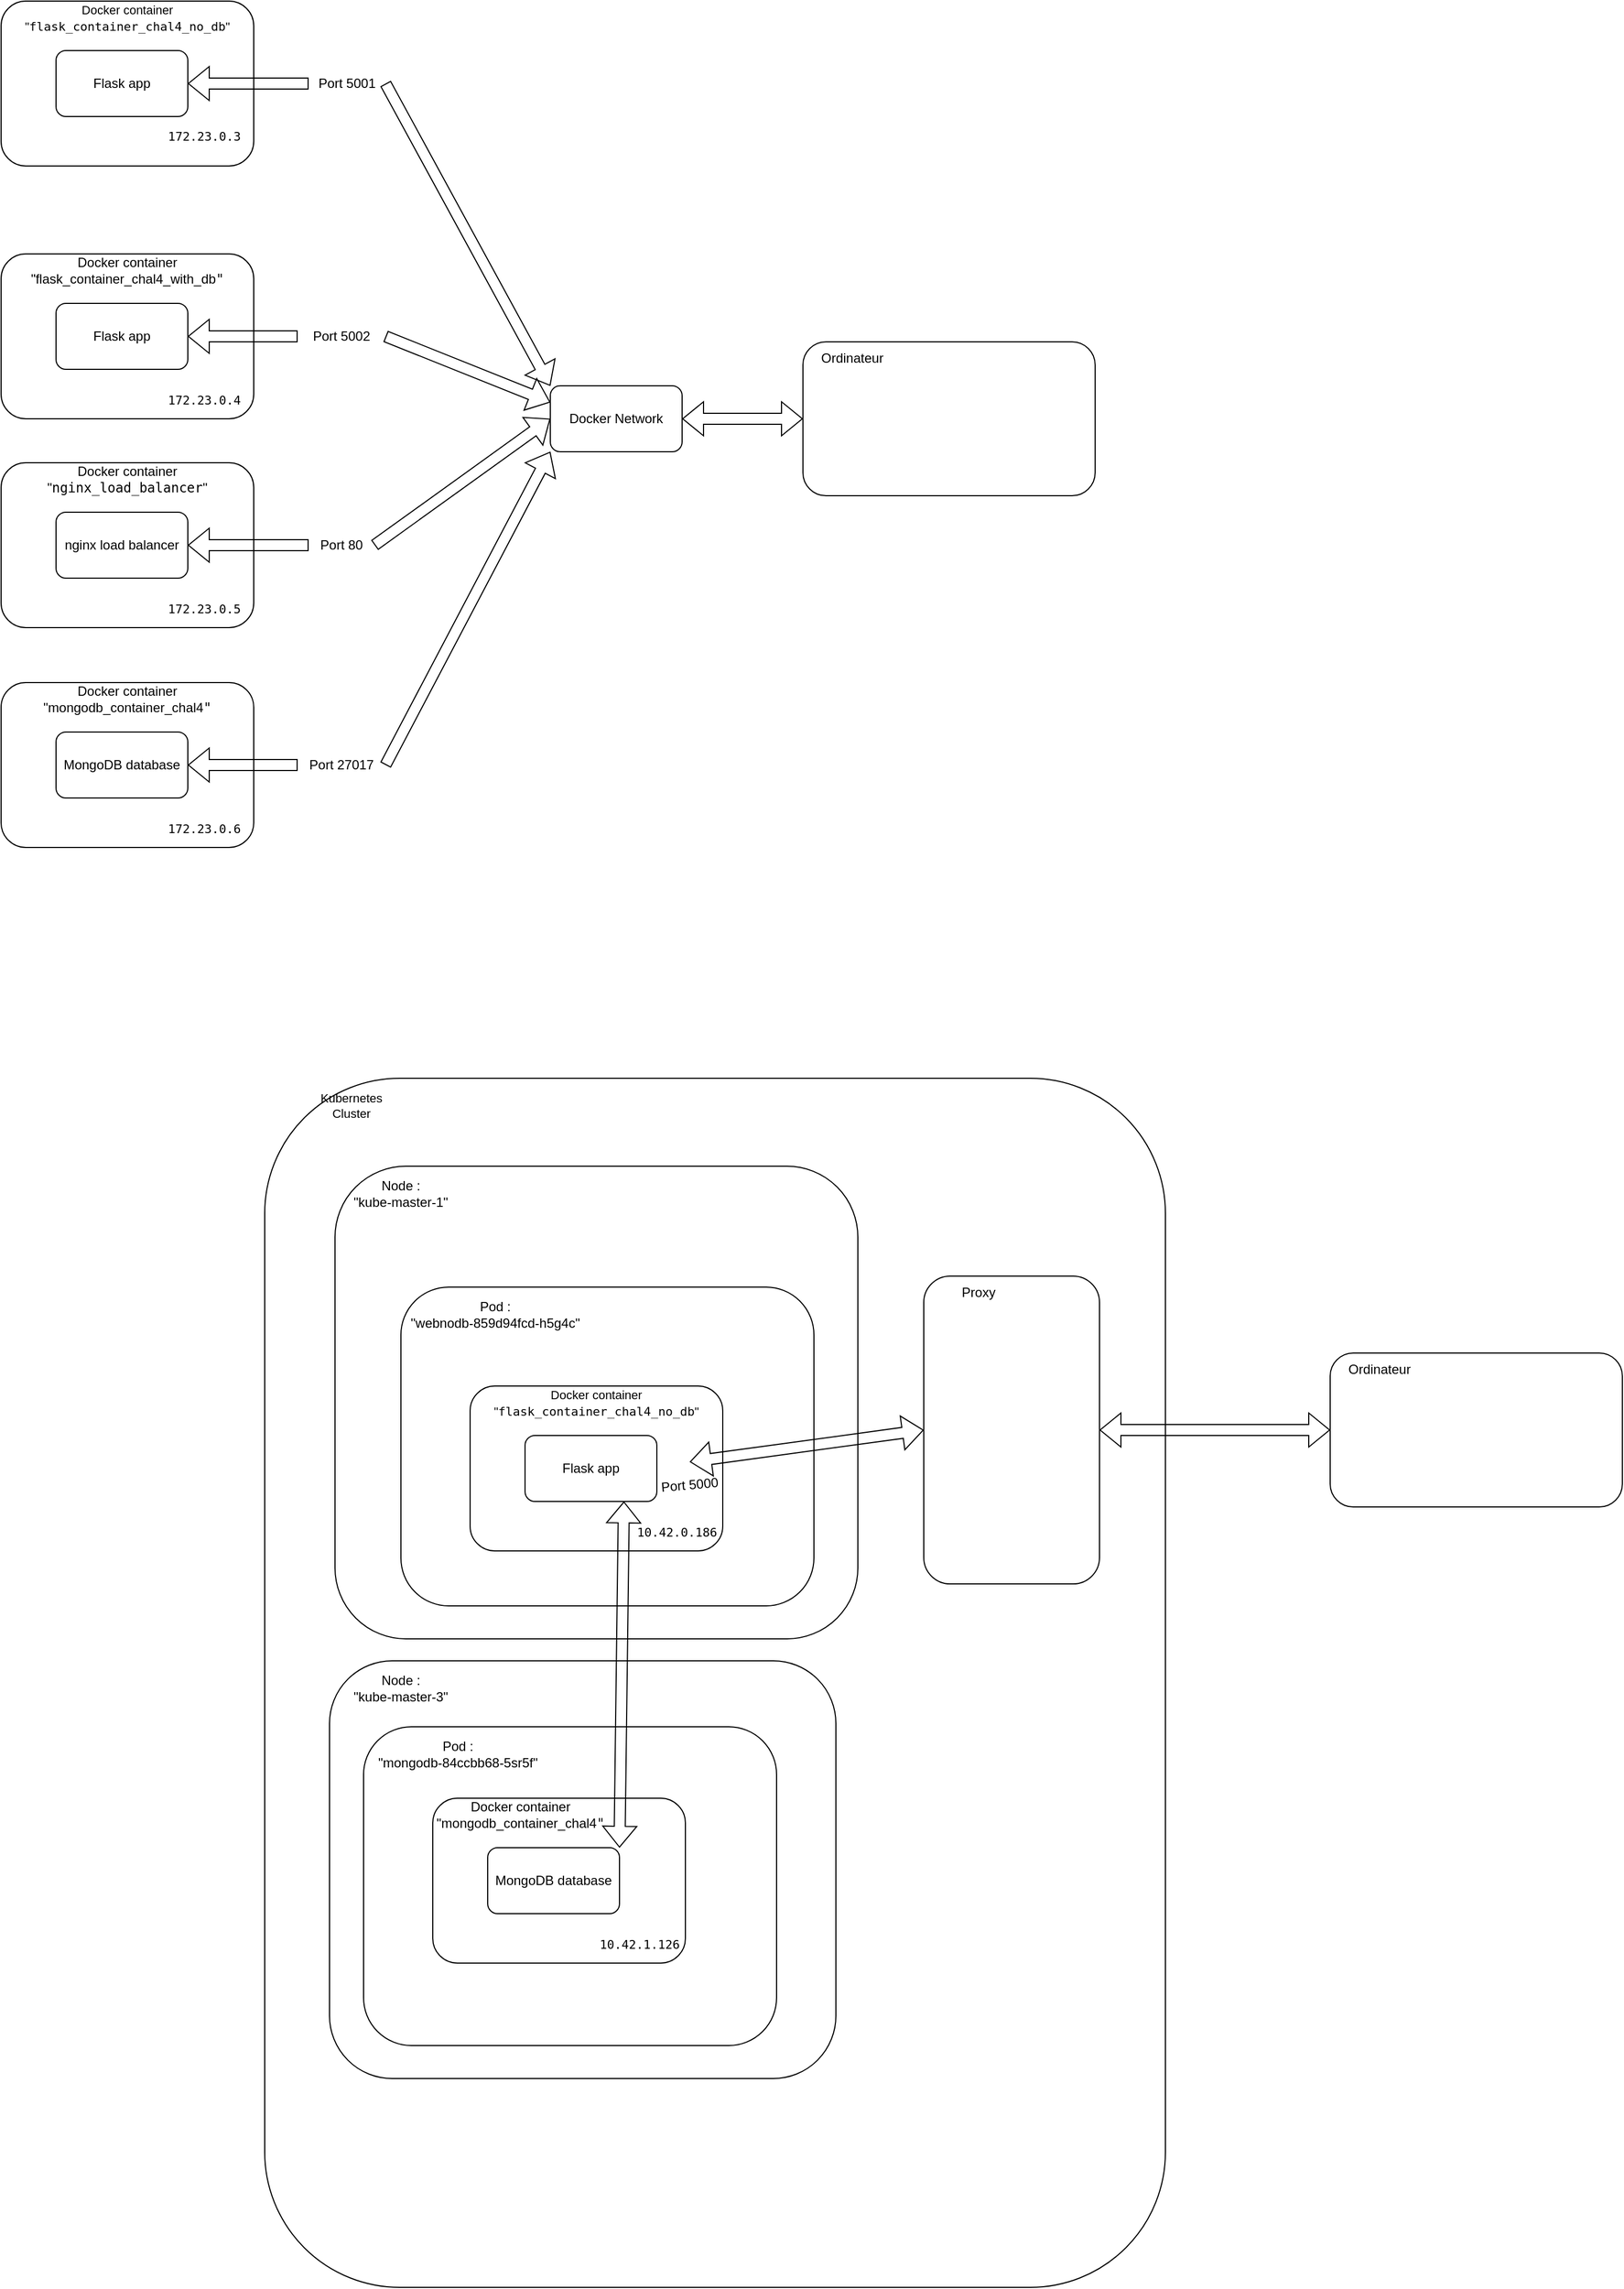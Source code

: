 <mxfile version="20.4.0" type="device"><diagram id="OvAZLeVrkBpRpsZLq1O3" name="Page-1"><mxGraphModel dx="1778" dy="988" grid="1" gridSize="10" guides="1" tooltips="1" connect="1" arrows="1" fold="1" page="1" pageScale="1" pageWidth="827" pageHeight="1169" math="0" shadow="0"><root><mxCell id="0"/><mxCell id="1" parent="0"/><mxCell id="hLTfQiP5Dwc-c_Y_wU-C-20" value="" style="rounded=1;whiteSpace=wrap;html=1;fontSize=11;" parent="1" vertex="1"><mxGeometry x="290" y="1110" width="820" height="1100" as="geometry"/></mxCell><mxCell id="QZb4LruDhkSxscPUbH-3-3" value="" style="rounded=1;whiteSpace=wrap;html=1;" parent="1" vertex="1"><mxGeometry x="50" y="130" width="230" height="150" as="geometry"/></mxCell><mxCell id="QZb4LruDhkSxscPUbH-3-2" value="&lt;font style=&quot;font-size: 11px;&quot;&gt;Docker container&lt;br&gt;&quot;&lt;span style=&quot;font-family: monospace;&quot;&gt;&lt;span style=&quot;background-color: rgb(255, 255, 255);&quot;&gt;flask_container_chal4_no_db&lt;/span&gt;&lt;/span&gt;&quot;&lt;/font&gt;" style="text;html=1;strokeColor=none;fillColor=none;align=center;verticalAlign=middle;whiteSpace=wrap;rounded=0;" parent="1" vertex="1"><mxGeometry x="110" y="130" width="110" height="30" as="geometry"/></mxCell><mxCell id="QZb4LruDhkSxscPUbH-3-4" value="Flask app" style="rounded=1;whiteSpace=wrap;html=1;" parent="1" vertex="1"><mxGeometry x="100" y="175" width="120" height="60" as="geometry"/></mxCell><mxCell id="QZb4LruDhkSxscPUbH-3-5" value="" style="rounded=1;whiteSpace=wrap;html=1;" parent="1" vertex="1"><mxGeometry x="780" y="440" width="266" height="140" as="geometry"/></mxCell><mxCell id="QZb4LruDhkSxscPUbH-3-6" value="Ordinateur" style="text;html=1;strokeColor=none;fillColor=none;align=center;verticalAlign=middle;whiteSpace=wrap;rounded=0;" parent="1" vertex="1"><mxGeometry x="790" y="440" width="70" height="30" as="geometry"/></mxCell><mxCell id="QZb4LruDhkSxscPUbH-3-7" value="" style="shape=flexArrow;endArrow=classic;startArrow=none;html=1;rounded=0;exitX=1;exitY=0.5;exitDx=0;exitDy=0;entryX=0;entryY=0;entryDx=0;entryDy=0;endSize=6;startSize=6;" parent="1" source="QZb4LruDhkSxscPUbH-3-8" target="QZb4LruDhkSxscPUbH-3-15" edge="1"><mxGeometry width="100" height="100" relative="1" as="geometry"><mxPoint x="350" y="220" as="sourcePoint"/><mxPoint x="540" y="280" as="targetPoint"/></mxGeometry></mxCell><mxCell id="QZb4LruDhkSxscPUbH-3-8" value="Port 5001" style="text;html=1;strokeColor=none;fillColor=none;align=center;verticalAlign=middle;whiteSpace=wrap;rounded=0;" parent="1" vertex="1"><mxGeometry x="330" y="190" width="70" height="30" as="geometry"/></mxCell><mxCell id="QZb4LruDhkSxscPUbH-3-9" value="" style="shape=flexArrow;endArrow=none;startArrow=classic;html=1;rounded=0;exitX=1;exitY=0.5;exitDx=0;exitDy=0;entryX=0;entryY=0.5;entryDx=0;entryDy=0;" parent="1" source="QZb4LruDhkSxscPUbH-3-4" target="QZb4LruDhkSxscPUbH-3-8" edge="1"><mxGeometry width="100" height="100" relative="1" as="geometry"><mxPoint x="220" y="255" as="sourcePoint"/><mxPoint x="404" y="255" as="targetPoint"/></mxGeometry></mxCell><mxCell id="QZb4LruDhkSxscPUbH-3-12" value="" style="rounded=1;whiteSpace=wrap;html=1;" parent="1" vertex="1"><mxGeometry x="50" y="360" width="230" height="150" as="geometry"/></mxCell><mxCell id="QZb4LruDhkSxscPUbH-3-13" value="Flask app" style="rounded=1;whiteSpace=wrap;html=1;" parent="1" vertex="1"><mxGeometry x="100" y="405" width="120" height="60" as="geometry"/></mxCell><mxCell id="QZb4LruDhkSxscPUbH-3-14" value="Docker container &quot;flask_container_chal4_with_db&lt;span style=&quot;font-family:monospace&quot;&gt;&lt;span style=&quot;background-color: rgb(255, 255, 255);&quot;&gt;&quot;&lt;/span&gt;&lt;br&gt;&lt;/span&gt;" style="text;html=1;strokeColor=none;fillColor=none;align=center;verticalAlign=middle;whiteSpace=wrap;rounded=0;" parent="1" vertex="1"><mxGeometry x="85" y="360" width="160" height="30" as="geometry"/></mxCell><mxCell id="QZb4LruDhkSxscPUbH-3-15" value="Docker Network" style="rounded=1;whiteSpace=wrap;html=1;" parent="1" vertex="1"><mxGeometry x="550" y="480" width="120" height="60" as="geometry"/></mxCell><mxCell id="QZb4LruDhkSxscPUbH-3-18" value="" style="shape=flexArrow;endArrow=classic;startArrow=none;html=1;rounded=0;exitX=1;exitY=0.5;exitDx=0;exitDy=0;entryX=0;entryY=0.25;entryDx=0;entryDy=0;" parent="1" source="QZb4LruDhkSxscPUbH-3-16" target="QZb4LruDhkSxscPUbH-3-15" edge="1"><mxGeometry width="100" height="100" relative="1" as="geometry"><mxPoint x="300" y="380" as="sourcePoint"/><mxPoint x="540" y="280" as="targetPoint"/></mxGeometry></mxCell><mxCell id="QZb4LruDhkSxscPUbH-3-16" value="Port 5002" style="text;html=1;strokeColor=none;fillColor=none;align=center;verticalAlign=middle;whiteSpace=wrap;rounded=0;" parent="1" vertex="1"><mxGeometry x="320" y="420" width="80" height="30" as="geometry"/></mxCell><mxCell id="QZb4LruDhkSxscPUbH-3-19" value="" style="shape=flexArrow;endArrow=none;startArrow=classic;html=1;rounded=0;exitX=1;exitY=0.5;exitDx=0;exitDy=0;entryX=0;entryY=0.5;entryDx=0;entryDy=0;" parent="1" source="QZb4LruDhkSxscPUbH-3-13" target="QZb4LruDhkSxscPUbH-3-16" edge="1"><mxGeometry width="100" height="100" relative="1" as="geometry"><mxPoint x="220" y="355" as="sourcePoint"/><mxPoint x="480" y="280" as="targetPoint"/></mxGeometry></mxCell><mxCell id="QZb4LruDhkSxscPUbH-3-20" value="" style="shape=flexArrow;endArrow=classic;startArrow=classic;html=1;rounded=0;entryX=0;entryY=0.5;entryDx=0;entryDy=0;exitX=1;exitY=0.5;exitDx=0;exitDy=0;" parent="1" source="QZb4LruDhkSxscPUbH-3-15" target="QZb4LruDhkSxscPUbH-3-5" edge="1"><mxGeometry width="100" height="100" relative="1" as="geometry"><mxPoint x="310" y="610" as="sourcePoint"/><mxPoint x="410" y="510" as="targetPoint"/></mxGeometry></mxCell><mxCell id="hLTfQiP5Dwc-c_Y_wU-C-1" value="" style="rounded=1;whiteSpace=wrap;html=1;" parent="1" vertex="1"><mxGeometry x="50" y="550" width="230" height="150" as="geometry"/></mxCell><mxCell id="hLTfQiP5Dwc-c_Y_wU-C-2" value="Docker container&lt;br&gt;&quot;&lt;span style=&quot;font-family:monospace&quot;&gt;&lt;span style=&quot;background-color: rgb(255, 255, 255);&quot;&gt;nginx_load_balancer&lt;/span&gt;&lt;/span&gt;&lt;span style=&quot;background-color: initial;&quot;&gt;&quot;&lt;/span&gt;" style="text;html=1;strokeColor=none;fillColor=none;align=center;verticalAlign=middle;whiteSpace=wrap;rounded=0;" parent="1" vertex="1"><mxGeometry x="110" y="550" width="110" height="30" as="geometry"/></mxCell><mxCell id="hLTfQiP5Dwc-c_Y_wU-C-3" value="nginx load balancer" style="rounded=1;whiteSpace=wrap;html=1;" parent="1" vertex="1"><mxGeometry x="100" y="595" width="120" height="60" as="geometry"/></mxCell><mxCell id="hLTfQiP5Dwc-c_Y_wU-C-4" value="" style="shape=flexArrow;endArrow=classic;startArrow=none;html=1;rounded=0;exitX=1;exitY=0.5;exitDx=0;exitDy=0;entryX=0;entryY=0.5;entryDx=0;entryDy=0;endSize=6;startSize=6;" parent="1" source="hLTfQiP5Dwc-c_Y_wU-C-5" target="QZb4LruDhkSxscPUbH-3-15" edge="1"><mxGeometry width="100" height="100" relative="1" as="geometry"><mxPoint x="350" y="710" as="sourcePoint"/><mxPoint x="540" y="770" as="targetPoint"/></mxGeometry></mxCell><mxCell id="hLTfQiP5Dwc-c_Y_wU-C-5" value="Port 80" style="text;html=1;strokeColor=none;fillColor=none;align=center;verticalAlign=middle;whiteSpace=wrap;rounded=0;" parent="1" vertex="1"><mxGeometry x="330" y="610" width="60" height="30" as="geometry"/></mxCell><mxCell id="hLTfQiP5Dwc-c_Y_wU-C-6" value="" style="shape=flexArrow;endArrow=none;startArrow=classic;html=1;rounded=0;exitX=1;exitY=0.5;exitDx=0;exitDy=0;entryX=0;entryY=0.5;entryDx=0;entryDy=0;" parent="1" source="hLTfQiP5Dwc-c_Y_wU-C-3" target="hLTfQiP5Dwc-c_Y_wU-C-5" edge="1"><mxGeometry width="100" height="100" relative="1" as="geometry"><mxPoint x="220" y="675" as="sourcePoint"/><mxPoint x="404" y="675" as="targetPoint"/></mxGeometry></mxCell><mxCell id="hLTfQiP5Dwc-c_Y_wU-C-7" value="" style="rounded=1;whiteSpace=wrap;html=1;" parent="1" vertex="1"><mxGeometry x="50" y="750" width="230" height="150" as="geometry"/></mxCell><mxCell id="hLTfQiP5Dwc-c_Y_wU-C-8" value="MongoDB database" style="rounded=1;whiteSpace=wrap;html=1;" parent="1" vertex="1"><mxGeometry x="100" y="795" width="120" height="60" as="geometry"/></mxCell><mxCell id="hLTfQiP5Dwc-c_Y_wU-C-9" value="Docker container &quot;mongodb_container_chal4&lt;span style=&quot;font-family:monospace&quot;&gt;&lt;span style=&quot;background-color: rgb(255, 255, 255);&quot;&gt;&quot;&lt;/span&gt;&lt;br&gt;&lt;/span&gt;" style="text;html=1;strokeColor=none;fillColor=none;align=center;verticalAlign=middle;whiteSpace=wrap;rounded=0;" parent="1" vertex="1"><mxGeometry x="85" y="750" width="160" height="30" as="geometry"/></mxCell><mxCell id="hLTfQiP5Dwc-c_Y_wU-C-10" value="" style="shape=flexArrow;endArrow=classic;startArrow=none;html=1;rounded=0;exitX=1;exitY=0.5;exitDx=0;exitDy=0;entryX=0;entryY=1;entryDx=0;entryDy=0;" parent="1" source="hLTfQiP5Dwc-c_Y_wU-C-11" target="QZb4LruDhkSxscPUbH-3-15" edge="1"><mxGeometry width="100" height="100" relative="1" as="geometry"><mxPoint x="300" y="870" as="sourcePoint"/><mxPoint x="540" y="770" as="targetPoint"/></mxGeometry></mxCell><mxCell id="hLTfQiP5Dwc-c_Y_wU-C-11" value="Port 27017" style="text;html=1;strokeColor=none;fillColor=none;align=center;verticalAlign=middle;whiteSpace=wrap;rounded=0;" parent="1" vertex="1"><mxGeometry x="320" y="810" width="80" height="30" as="geometry"/></mxCell><mxCell id="hLTfQiP5Dwc-c_Y_wU-C-12" value="" style="shape=flexArrow;endArrow=none;startArrow=classic;html=1;rounded=0;exitX=1;exitY=0.5;exitDx=0;exitDy=0;entryX=0;entryY=0.5;entryDx=0;entryDy=0;" parent="1" source="hLTfQiP5Dwc-c_Y_wU-C-8" target="hLTfQiP5Dwc-c_Y_wU-C-11" edge="1"><mxGeometry width="100" height="100" relative="1" as="geometry"><mxPoint x="220" y="745" as="sourcePoint"/><mxPoint x="480" y="670" as="targetPoint"/></mxGeometry></mxCell><mxCell id="hLTfQiP5Dwc-c_Y_wU-C-14" value="&lt;span style=&quot;font-family:monospace&quot;&gt;&lt;span style=&quot;color:#000000;background-color:#ffffff;&quot;&gt;172.23.0.3&lt;/span&gt;&lt;br&gt;&lt;/span&gt;" style="text;whiteSpace=wrap;html=1;fontSize=11;" parent="1" vertex="1"><mxGeometry x="200" y="240" width="100" height="40" as="geometry"/></mxCell><mxCell id="hLTfQiP5Dwc-c_Y_wU-C-15" value="&lt;span style=&quot;font-family:monospace&quot;&gt;&lt;span style=&quot;color:#000000;background-color:#ffffff;&quot;&gt;172.23.0.4&lt;/span&gt;&lt;br&gt;&lt;/span&gt;" style="text;whiteSpace=wrap;html=1;fontSize=11;" parent="1" vertex="1"><mxGeometry x="200" y="480" width="100" height="40" as="geometry"/></mxCell><mxCell id="hLTfQiP5Dwc-c_Y_wU-C-16" value="&lt;span style=&quot;font-family:monospace&quot;&gt;&lt;span style=&quot;color:#000000;background-color:#ffffff;&quot;&gt;172.23.0.5&lt;/span&gt;&lt;br&gt;&lt;/span&gt;" style="text;whiteSpace=wrap;html=1;fontSize=11;" parent="1" vertex="1"><mxGeometry x="200" y="670" width="100" height="40" as="geometry"/></mxCell><mxCell id="hLTfQiP5Dwc-c_Y_wU-C-17" value="&lt;span style=&quot;font-family:monospace&quot;&gt;&lt;span style=&quot;color:#000000;background-color:#ffffff;&quot;&gt;172.23.0.6&lt;/span&gt;&lt;br&gt;&lt;/span&gt;" style="text;whiteSpace=wrap;html=1;fontSize=11;" parent="1" vertex="1"><mxGeometry x="200" y="870" width="100" height="40" as="geometry"/></mxCell><mxCell id="hLTfQiP5Dwc-c_Y_wU-C-21" value="Kubernetes Cluster" style="text;html=1;strokeColor=none;fillColor=none;align=center;verticalAlign=middle;whiteSpace=wrap;rounded=0;fontSize=11;" parent="1" vertex="1"><mxGeometry x="324" y="1120" width="90" height="30" as="geometry"/></mxCell><mxCell id="US82TxL_bqAcjs_9iCDe-1" value="" style="rounded=1;whiteSpace=wrap;html=1;" vertex="1" parent="1"><mxGeometry x="354" y="1190" width="476" height="430" as="geometry"/></mxCell><mxCell id="US82TxL_bqAcjs_9iCDe-2" value="Node :&lt;br&gt;&quot;kube-master-1&quot;" style="text;html=1;strokeColor=none;fillColor=none;align=center;verticalAlign=middle;whiteSpace=wrap;rounded=0;" vertex="1" parent="1"><mxGeometry x="359" y="1200" width="110" height="30" as="geometry"/></mxCell><mxCell id="US82TxL_bqAcjs_9iCDe-3" value="" style="rounded=1;whiteSpace=wrap;html=1;" vertex="1" parent="1"><mxGeometry x="414" y="1300" width="376" height="290" as="geometry"/></mxCell><mxCell id="US82TxL_bqAcjs_9iCDe-4" value="Pod :&lt;br&gt;&quot;webnodb-859d94fcd-h5g4c&quot;" style="text;html=1;strokeColor=none;fillColor=none;align=center;verticalAlign=middle;whiteSpace=wrap;rounded=0;" vertex="1" parent="1"><mxGeometry x="420" y="1310" width="160" height="30" as="geometry"/></mxCell><mxCell id="US82TxL_bqAcjs_9iCDe-5" value="" style="rounded=1;whiteSpace=wrap;html=1;" vertex="1" parent="1"><mxGeometry x="477" y="1390" width="230" height="150" as="geometry"/></mxCell><mxCell id="US82TxL_bqAcjs_9iCDe-6" value="&lt;font style=&quot;font-size: 11px;&quot;&gt;Docker container&lt;br&gt;&quot;&lt;span style=&quot;font-family: monospace;&quot;&gt;&lt;span style=&quot;background-color: rgb(255, 255, 255);&quot;&gt;flask_container_chal4_no_db&lt;/span&gt;&lt;/span&gt;&quot;&lt;/font&gt;" style="text;html=1;strokeColor=none;fillColor=none;align=center;verticalAlign=middle;whiteSpace=wrap;rounded=0;" vertex="1" parent="1"><mxGeometry x="537" y="1390" width="110" height="30" as="geometry"/></mxCell><mxCell id="US82TxL_bqAcjs_9iCDe-7" value="Flask app" style="rounded=1;whiteSpace=wrap;html=1;" vertex="1" parent="1"><mxGeometry x="527" y="1435" width="120" height="60" as="geometry"/></mxCell><mxCell id="US82TxL_bqAcjs_9iCDe-8" value="&lt;font face=&quot;monospace&quot;&gt;10.42.0.186&lt;/font&gt;" style="text;whiteSpace=wrap;html=1;fontSize=11;" vertex="1" parent="1"><mxGeometry x="627" y="1510" width="100" height="40" as="geometry"/></mxCell><mxCell id="US82TxL_bqAcjs_9iCDe-9" value="" style="rounded=1;whiteSpace=wrap;html=1;" vertex="1" parent="1"><mxGeometry x="890" y="1290" width="160" height="280" as="geometry"/></mxCell><mxCell id="US82TxL_bqAcjs_9iCDe-10" value="Proxy" style="text;html=1;strokeColor=none;fillColor=none;align=center;verticalAlign=middle;whiteSpace=wrap;rounded=0;" vertex="1" parent="1"><mxGeometry x="910" y="1290" width="60" height="30" as="geometry"/></mxCell><mxCell id="US82TxL_bqAcjs_9iCDe-11" value="" style="shape=flexArrow;endArrow=classic;startArrow=classic;html=1;rounded=0;entryX=0;entryY=0.5;entryDx=0;entryDy=0;" edge="1" parent="1" target="US82TxL_bqAcjs_9iCDe-9"><mxGeometry width="100" height="100" relative="1" as="geometry"><mxPoint x="677" y="1459" as="sourcePoint"/><mxPoint x="780" y="1280" as="targetPoint"/></mxGeometry></mxCell><mxCell id="US82TxL_bqAcjs_9iCDe-12" value="Port 5000" style="text;html=1;strokeColor=none;fillColor=none;align=center;verticalAlign=middle;whiteSpace=wrap;rounded=0;rotation=-5;" vertex="1" parent="1"><mxGeometry x="647" y="1465" width="60" height="30" as="geometry"/></mxCell><mxCell id="US82TxL_bqAcjs_9iCDe-15" value="" style="rounded=1;whiteSpace=wrap;html=1;" vertex="1" parent="1"><mxGeometry x="1260" y="1360" width="266" height="140" as="geometry"/></mxCell><mxCell id="US82TxL_bqAcjs_9iCDe-16" value="Ordinateur" style="text;html=1;strokeColor=none;fillColor=none;align=center;verticalAlign=middle;whiteSpace=wrap;rounded=0;" vertex="1" parent="1"><mxGeometry x="1270" y="1360" width="70" height="30" as="geometry"/></mxCell><mxCell id="US82TxL_bqAcjs_9iCDe-17" value="" style="shape=flexArrow;endArrow=classic;startArrow=classic;html=1;rounded=0;entryX=0;entryY=0.5;entryDx=0;entryDy=0;" edge="1" parent="1" target="US82TxL_bqAcjs_9iCDe-15" source="US82TxL_bqAcjs_9iCDe-9"><mxGeometry width="100" height="100" relative="1" as="geometry"><mxPoint x="1350" y="1420" as="sourcePoint"/><mxPoint x="1090" y="1420" as="targetPoint"/></mxGeometry></mxCell><mxCell id="US82TxL_bqAcjs_9iCDe-19" value="" style="rounded=1;whiteSpace=wrap;html=1;" vertex="1" parent="1"><mxGeometry x="349" y="1640" width="461" height="380" as="geometry"/></mxCell><mxCell id="US82TxL_bqAcjs_9iCDe-20" value="Node :&lt;br&gt;&quot;kube-master-3&quot;" style="text;html=1;strokeColor=none;fillColor=none;align=center;verticalAlign=middle;whiteSpace=wrap;rounded=0;" vertex="1" parent="1"><mxGeometry x="359" y="1650" width="110" height="30" as="geometry"/></mxCell><mxCell id="US82TxL_bqAcjs_9iCDe-21" value="" style="rounded=1;whiteSpace=wrap;html=1;" vertex="1" parent="1"><mxGeometry x="380" y="1700" width="376" height="290" as="geometry"/></mxCell><mxCell id="US82TxL_bqAcjs_9iCDe-22" value="Pod :&lt;br&gt;&quot;&lt;span style=&quot;&quot;&gt;mongodb-84ccbb68-5sr5f&lt;/span&gt;&quot;" style="text;html=1;strokeColor=none;fillColor=none;align=center;verticalAlign=middle;whiteSpace=wrap;rounded=0;" vertex="1" parent="1"><mxGeometry x="386" y="1710" width="160" height="30" as="geometry"/></mxCell><mxCell id="US82TxL_bqAcjs_9iCDe-23" value="" style="rounded=1;whiteSpace=wrap;html=1;" vertex="1" parent="1"><mxGeometry x="443" y="1765" width="230" height="150" as="geometry"/></mxCell><mxCell id="US82TxL_bqAcjs_9iCDe-24" value="MongoDB database" style="rounded=1;whiteSpace=wrap;html=1;" vertex="1" parent="1"><mxGeometry x="493" y="1810" width="120" height="60" as="geometry"/></mxCell><mxCell id="US82TxL_bqAcjs_9iCDe-25" value="Docker container &quot;mongodb_container_chal4&lt;span style=&quot;font-family:monospace&quot;&gt;&lt;span style=&quot;background-color: rgb(255, 255, 255);&quot;&gt;&quot;&lt;/span&gt;&lt;br&gt;&lt;/span&gt;" style="text;html=1;strokeColor=none;fillColor=none;align=center;verticalAlign=middle;whiteSpace=wrap;rounded=0;" vertex="1" parent="1"><mxGeometry x="443" y="1765" width="160" height="30" as="geometry"/></mxCell><mxCell id="US82TxL_bqAcjs_9iCDe-26" value="&lt;font face=&quot;monospace&quot;&gt;10.42.1.126&lt;/font&gt;" style="text;whiteSpace=wrap;html=1;fontSize=11;" vertex="1" parent="1"><mxGeometry x="593" y="1885" width="100" height="40" as="geometry"/></mxCell><mxCell id="US82TxL_bqAcjs_9iCDe-27" value="" style="shape=flexArrow;endArrow=classic;startArrow=classic;html=1;rounded=0;exitX=1;exitY=0;exitDx=0;exitDy=0;entryX=0.75;entryY=1;entryDx=0;entryDy=0;" edge="1" parent="1" source="US82TxL_bqAcjs_9iCDe-24" target="US82TxL_bqAcjs_9iCDe-7"><mxGeometry width="100" height="100" relative="1" as="geometry"><mxPoint x="640" y="1770" as="sourcePoint"/><mxPoint x="740" y="1670" as="targetPoint"/></mxGeometry></mxCell></root></mxGraphModel></diagram></mxfile>